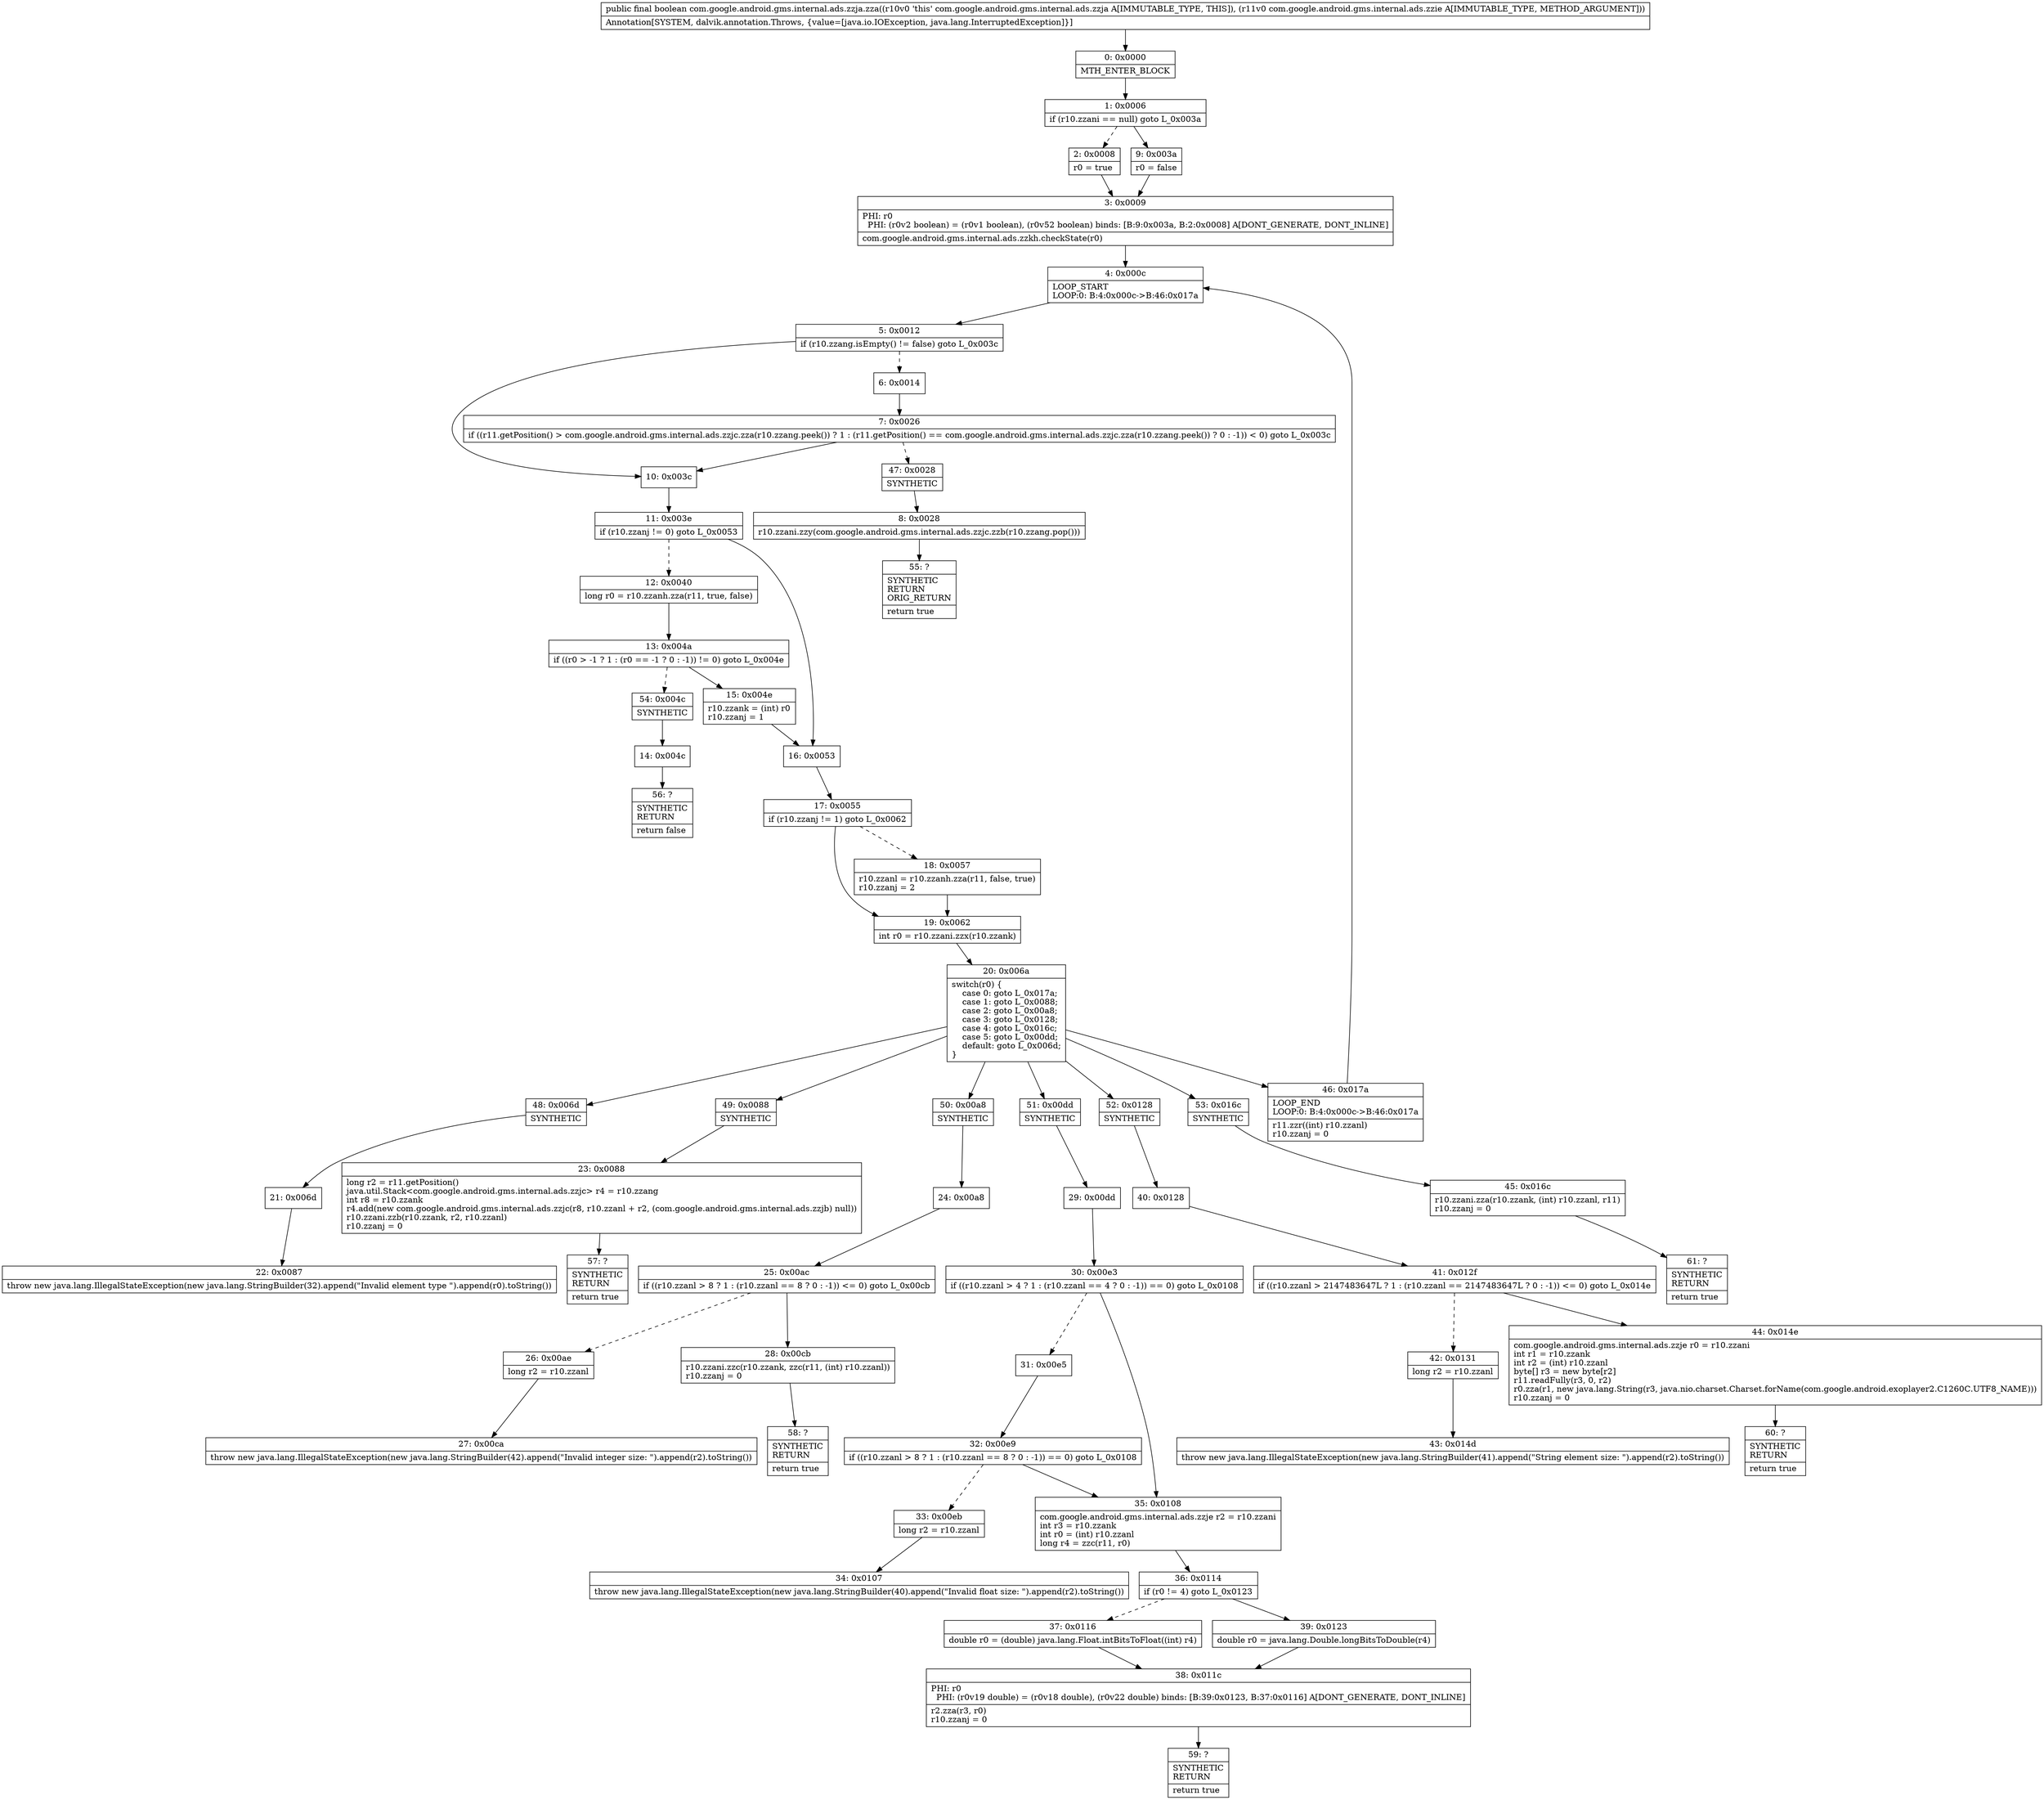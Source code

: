 digraph "CFG forcom.google.android.gms.internal.ads.zzja.zza(Lcom\/google\/android\/gms\/internal\/ads\/zzie;)Z" {
Node_0 [shape=record,label="{0\:\ 0x0000|MTH_ENTER_BLOCK\l}"];
Node_1 [shape=record,label="{1\:\ 0x0006|if (r10.zzani == null) goto L_0x003a\l}"];
Node_2 [shape=record,label="{2\:\ 0x0008|r0 = true\l}"];
Node_3 [shape=record,label="{3\:\ 0x0009|PHI: r0 \l  PHI: (r0v2 boolean) = (r0v1 boolean), (r0v52 boolean) binds: [B:9:0x003a, B:2:0x0008] A[DONT_GENERATE, DONT_INLINE]\l|com.google.android.gms.internal.ads.zzkh.checkState(r0)\l}"];
Node_4 [shape=record,label="{4\:\ 0x000c|LOOP_START\lLOOP:0: B:4:0x000c\-\>B:46:0x017a\l}"];
Node_5 [shape=record,label="{5\:\ 0x0012|if (r10.zzang.isEmpty() != false) goto L_0x003c\l}"];
Node_6 [shape=record,label="{6\:\ 0x0014}"];
Node_7 [shape=record,label="{7\:\ 0x0026|if ((r11.getPosition() \> com.google.android.gms.internal.ads.zzjc.zza(r10.zzang.peek()) ? 1 : (r11.getPosition() == com.google.android.gms.internal.ads.zzjc.zza(r10.zzang.peek()) ? 0 : \-1)) \< 0) goto L_0x003c\l}"];
Node_8 [shape=record,label="{8\:\ 0x0028|r10.zzani.zzy(com.google.android.gms.internal.ads.zzjc.zzb(r10.zzang.pop()))\l}"];
Node_9 [shape=record,label="{9\:\ 0x003a|r0 = false\l}"];
Node_10 [shape=record,label="{10\:\ 0x003c}"];
Node_11 [shape=record,label="{11\:\ 0x003e|if (r10.zzanj != 0) goto L_0x0053\l}"];
Node_12 [shape=record,label="{12\:\ 0x0040|long r0 = r10.zzanh.zza(r11, true, false)\l}"];
Node_13 [shape=record,label="{13\:\ 0x004a|if ((r0 \> \-1 ? 1 : (r0 == \-1 ? 0 : \-1)) != 0) goto L_0x004e\l}"];
Node_14 [shape=record,label="{14\:\ 0x004c}"];
Node_15 [shape=record,label="{15\:\ 0x004e|r10.zzank = (int) r0\lr10.zzanj = 1\l}"];
Node_16 [shape=record,label="{16\:\ 0x0053}"];
Node_17 [shape=record,label="{17\:\ 0x0055|if (r10.zzanj != 1) goto L_0x0062\l}"];
Node_18 [shape=record,label="{18\:\ 0x0057|r10.zzanl = r10.zzanh.zza(r11, false, true)\lr10.zzanj = 2\l}"];
Node_19 [shape=record,label="{19\:\ 0x0062|int r0 = r10.zzani.zzx(r10.zzank)\l}"];
Node_20 [shape=record,label="{20\:\ 0x006a|switch(r0) \{\l    case 0: goto L_0x017a;\l    case 1: goto L_0x0088;\l    case 2: goto L_0x00a8;\l    case 3: goto L_0x0128;\l    case 4: goto L_0x016c;\l    case 5: goto L_0x00dd;\l    default: goto L_0x006d;\l\}\l}"];
Node_21 [shape=record,label="{21\:\ 0x006d}"];
Node_22 [shape=record,label="{22\:\ 0x0087|throw new java.lang.IllegalStateException(new java.lang.StringBuilder(32).append(\"Invalid element type \").append(r0).toString())\l}"];
Node_23 [shape=record,label="{23\:\ 0x0088|long r2 = r11.getPosition()\ljava.util.Stack\<com.google.android.gms.internal.ads.zzjc\> r4 = r10.zzang\lint r8 = r10.zzank\lr4.add(new com.google.android.gms.internal.ads.zzjc(r8, r10.zzanl + r2, (com.google.android.gms.internal.ads.zzjb) null))\lr10.zzani.zzb(r10.zzank, r2, r10.zzanl)\lr10.zzanj = 0\l}"];
Node_24 [shape=record,label="{24\:\ 0x00a8}"];
Node_25 [shape=record,label="{25\:\ 0x00ac|if ((r10.zzanl \> 8 ? 1 : (r10.zzanl == 8 ? 0 : \-1)) \<= 0) goto L_0x00cb\l}"];
Node_26 [shape=record,label="{26\:\ 0x00ae|long r2 = r10.zzanl\l}"];
Node_27 [shape=record,label="{27\:\ 0x00ca|throw new java.lang.IllegalStateException(new java.lang.StringBuilder(42).append(\"Invalid integer size: \").append(r2).toString())\l}"];
Node_28 [shape=record,label="{28\:\ 0x00cb|r10.zzani.zzc(r10.zzank, zzc(r11, (int) r10.zzanl))\lr10.zzanj = 0\l}"];
Node_29 [shape=record,label="{29\:\ 0x00dd}"];
Node_30 [shape=record,label="{30\:\ 0x00e3|if ((r10.zzanl \> 4 ? 1 : (r10.zzanl == 4 ? 0 : \-1)) == 0) goto L_0x0108\l}"];
Node_31 [shape=record,label="{31\:\ 0x00e5}"];
Node_32 [shape=record,label="{32\:\ 0x00e9|if ((r10.zzanl \> 8 ? 1 : (r10.zzanl == 8 ? 0 : \-1)) == 0) goto L_0x0108\l}"];
Node_33 [shape=record,label="{33\:\ 0x00eb|long r2 = r10.zzanl\l}"];
Node_34 [shape=record,label="{34\:\ 0x0107|throw new java.lang.IllegalStateException(new java.lang.StringBuilder(40).append(\"Invalid float size: \").append(r2).toString())\l}"];
Node_35 [shape=record,label="{35\:\ 0x0108|com.google.android.gms.internal.ads.zzje r2 = r10.zzani\lint r3 = r10.zzank\lint r0 = (int) r10.zzanl\llong r4 = zzc(r11, r0)\l}"];
Node_36 [shape=record,label="{36\:\ 0x0114|if (r0 != 4) goto L_0x0123\l}"];
Node_37 [shape=record,label="{37\:\ 0x0116|double r0 = (double) java.lang.Float.intBitsToFloat((int) r4)\l}"];
Node_38 [shape=record,label="{38\:\ 0x011c|PHI: r0 \l  PHI: (r0v19 double) = (r0v18 double), (r0v22 double) binds: [B:39:0x0123, B:37:0x0116] A[DONT_GENERATE, DONT_INLINE]\l|r2.zza(r3, r0)\lr10.zzanj = 0\l}"];
Node_39 [shape=record,label="{39\:\ 0x0123|double r0 = java.lang.Double.longBitsToDouble(r4)\l}"];
Node_40 [shape=record,label="{40\:\ 0x0128}"];
Node_41 [shape=record,label="{41\:\ 0x012f|if ((r10.zzanl \> 2147483647L ? 1 : (r10.zzanl == 2147483647L ? 0 : \-1)) \<= 0) goto L_0x014e\l}"];
Node_42 [shape=record,label="{42\:\ 0x0131|long r2 = r10.zzanl\l}"];
Node_43 [shape=record,label="{43\:\ 0x014d|throw new java.lang.IllegalStateException(new java.lang.StringBuilder(41).append(\"String element size: \").append(r2).toString())\l}"];
Node_44 [shape=record,label="{44\:\ 0x014e|com.google.android.gms.internal.ads.zzje r0 = r10.zzani\lint r1 = r10.zzank\lint r2 = (int) r10.zzanl\lbyte[] r3 = new byte[r2]\lr11.readFully(r3, 0, r2)\lr0.zza(r1, new java.lang.String(r3, java.nio.charset.Charset.forName(com.google.android.exoplayer2.C1260C.UTF8_NAME)))\lr10.zzanj = 0\l}"];
Node_45 [shape=record,label="{45\:\ 0x016c|r10.zzani.zza(r10.zzank, (int) r10.zzanl, r11)\lr10.zzanj = 0\l}"];
Node_46 [shape=record,label="{46\:\ 0x017a|LOOP_END\lLOOP:0: B:4:0x000c\-\>B:46:0x017a\l|r11.zzr((int) r10.zzanl)\lr10.zzanj = 0\l}"];
Node_47 [shape=record,label="{47\:\ 0x0028|SYNTHETIC\l}"];
Node_48 [shape=record,label="{48\:\ 0x006d|SYNTHETIC\l}"];
Node_49 [shape=record,label="{49\:\ 0x0088|SYNTHETIC\l}"];
Node_50 [shape=record,label="{50\:\ 0x00a8|SYNTHETIC\l}"];
Node_51 [shape=record,label="{51\:\ 0x00dd|SYNTHETIC\l}"];
Node_52 [shape=record,label="{52\:\ 0x0128|SYNTHETIC\l}"];
Node_53 [shape=record,label="{53\:\ 0x016c|SYNTHETIC\l}"];
Node_54 [shape=record,label="{54\:\ 0x004c|SYNTHETIC\l}"];
Node_55 [shape=record,label="{55\:\ ?|SYNTHETIC\lRETURN\lORIG_RETURN\l|return true\l}"];
Node_56 [shape=record,label="{56\:\ ?|SYNTHETIC\lRETURN\l|return false\l}"];
Node_57 [shape=record,label="{57\:\ ?|SYNTHETIC\lRETURN\l|return true\l}"];
Node_58 [shape=record,label="{58\:\ ?|SYNTHETIC\lRETURN\l|return true\l}"];
Node_59 [shape=record,label="{59\:\ ?|SYNTHETIC\lRETURN\l|return true\l}"];
Node_60 [shape=record,label="{60\:\ ?|SYNTHETIC\lRETURN\l|return true\l}"];
Node_61 [shape=record,label="{61\:\ ?|SYNTHETIC\lRETURN\l|return true\l}"];
MethodNode[shape=record,label="{public final boolean com.google.android.gms.internal.ads.zzja.zza((r10v0 'this' com.google.android.gms.internal.ads.zzja A[IMMUTABLE_TYPE, THIS]), (r11v0 com.google.android.gms.internal.ads.zzie A[IMMUTABLE_TYPE, METHOD_ARGUMENT]))  | Annotation[SYSTEM, dalvik.annotation.Throws, \{value=[java.io.IOException, java.lang.InterruptedException]\}]\l}"];
MethodNode -> Node_0;
Node_0 -> Node_1;
Node_1 -> Node_2[style=dashed];
Node_1 -> Node_9;
Node_2 -> Node_3;
Node_3 -> Node_4;
Node_4 -> Node_5;
Node_5 -> Node_6[style=dashed];
Node_5 -> Node_10;
Node_6 -> Node_7;
Node_7 -> Node_10;
Node_7 -> Node_47[style=dashed];
Node_8 -> Node_55;
Node_9 -> Node_3;
Node_10 -> Node_11;
Node_11 -> Node_12[style=dashed];
Node_11 -> Node_16;
Node_12 -> Node_13;
Node_13 -> Node_15;
Node_13 -> Node_54[style=dashed];
Node_14 -> Node_56;
Node_15 -> Node_16;
Node_16 -> Node_17;
Node_17 -> Node_18[style=dashed];
Node_17 -> Node_19;
Node_18 -> Node_19;
Node_19 -> Node_20;
Node_20 -> Node_46;
Node_20 -> Node_48;
Node_20 -> Node_49;
Node_20 -> Node_50;
Node_20 -> Node_51;
Node_20 -> Node_52;
Node_20 -> Node_53;
Node_21 -> Node_22;
Node_23 -> Node_57;
Node_24 -> Node_25;
Node_25 -> Node_26[style=dashed];
Node_25 -> Node_28;
Node_26 -> Node_27;
Node_28 -> Node_58;
Node_29 -> Node_30;
Node_30 -> Node_31[style=dashed];
Node_30 -> Node_35;
Node_31 -> Node_32;
Node_32 -> Node_33[style=dashed];
Node_32 -> Node_35;
Node_33 -> Node_34;
Node_35 -> Node_36;
Node_36 -> Node_37[style=dashed];
Node_36 -> Node_39;
Node_37 -> Node_38;
Node_38 -> Node_59;
Node_39 -> Node_38;
Node_40 -> Node_41;
Node_41 -> Node_42[style=dashed];
Node_41 -> Node_44;
Node_42 -> Node_43;
Node_44 -> Node_60;
Node_45 -> Node_61;
Node_46 -> Node_4;
Node_47 -> Node_8;
Node_48 -> Node_21;
Node_49 -> Node_23;
Node_50 -> Node_24;
Node_51 -> Node_29;
Node_52 -> Node_40;
Node_53 -> Node_45;
Node_54 -> Node_14;
}


